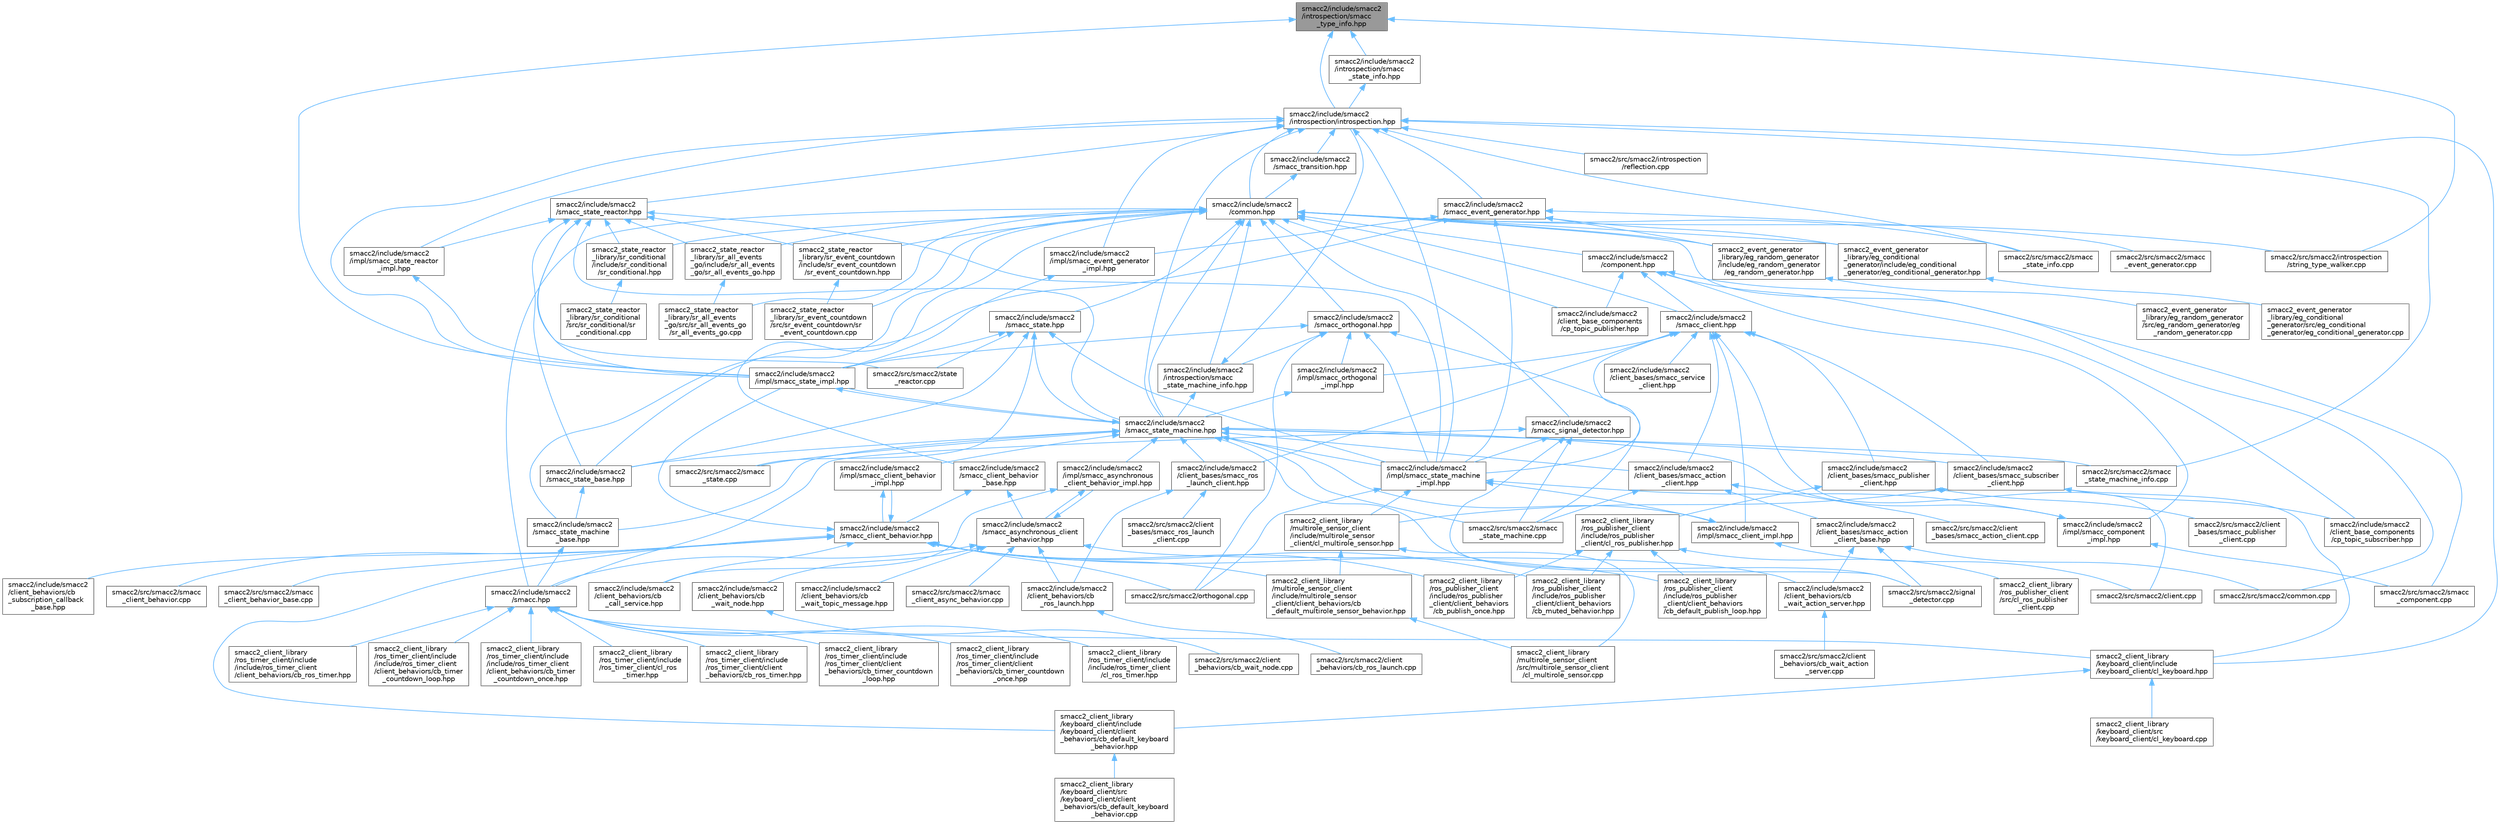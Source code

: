 digraph "smacc2/include/smacc2/introspection/smacc_type_info.hpp"
{
 // LATEX_PDF_SIZE
  bgcolor="transparent";
  edge [fontname=Helvetica,fontsize=10,labelfontname=Helvetica,labelfontsize=10];
  node [fontname=Helvetica,fontsize=10,shape=box,height=0.2,width=0.4];
  Node1 [label="smacc2/include/smacc2\l/introspection/smacc\l_type_info.hpp",height=0.2,width=0.4,color="gray40", fillcolor="grey60", style="filled", fontcolor="black",tooltip=" "];
  Node1 -> Node2 [dir="back",color="steelblue1",style="solid"];
  Node2 [label="smacc2/include/smacc2\l/impl/smacc_state_impl.hpp",height=0.2,width=0.4,color="grey40", fillcolor="white", style="filled",URL="$smacc__state__impl_8hpp.html",tooltip=" "];
  Node2 -> Node3 [dir="back",color="steelblue1",style="solid"];
  Node3 [label="smacc2/include/smacc2\l/smacc_state_machine.hpp",height=0.2,width=0.4,color="grey40", fillcolor="white", style="filled",URL="$smacc__state__machine_8hpp.html",tooltip=" "];
  Node3 -> Node4 [dir="back",color="steelblue1",style="solid"];
  Node4 [label="smacc2/include/smacc2\l/client_bases/smacc_action\l_client.hpp",height=0.2,width=0.4,color="grey40", fillcolor="white", style="filled",URL="$smacc__action__client_8hpp.html",tooltip=" "];
  Node4 -> Node5 [dir="back",color="steelblue1",style="solid"];
  Node5 [label="smacc2/include/smacc2\l/client_bases/smacc_action\l_client_base.hpp",height=0.2,width=0.4,color="grey40", fillcolor="white", style="filled",URL="$smacc__action__client__base_8hpp.html",tooltip=" "];
  Node5 -> Node6 [dir="back",color="steelblue1",style="solid"];
  Node6 [label="smacc2/include/smacc2\l/client_behaviors/cb\l_wait_action_server.hpp",height=0.2,width=0.4,color="grey40", fillcolor="white", style="filled",URL="$cb__wait__action__server_8hpp.html",tooltip=" "];
  Node6 -> Node7 [dir="back",color="steelblue1",style="solid"];
  Node7 [label="smacc2/src/smacc2/client\l_behaviors/cb_wait_action\l_server.cpp",height=0.2,width=0.4,color="grey40", fillcolor="white", style="filled",URL="$cb__wait__action__server_8cpp.html",tooltip=" "];
  Node5 -> Node8 [dir="back",color="steelblue1",style="solid"];
  Node8 [label="smacc2/src/smacc2/common.cpp",height=0.2,width=0.4,color="grey40", fillcolor="white", style="filled",URL="$common_8cpp.html",tooltip=" "];
  Node5 -> Node9 [dir="back",color="steelblue1",style="solid"];
  Node9 [label="smacc2/src/smacc2/signal\l_detector.cpp",height=0.2,width=0.4,color="grey40", fillcolor="white", style="filled",URL="$signal__detector_8cpp.html",tooltip=" "];
  Node4 -> Node10 [dir="back",color="steelblue1",style="solid"];
  Node10 [label="smacc2/src/smacc2/client\l_bases/smacc_action_client.cpp",height=0.2,width=0.4,color="grey40", fillcolor="white", style="filled",URL="$smacc__action__client_8cpp.html",tooltip=" "];
  Node4 -> Node11 [dir="back",color="steelblue1",style="solid"];
  Node11 [label="smacc2/src/smacc2/smacc\l_state_machine.cpp",height=0.2,width=0.4,color="grey40", fillcolor="white", style="filled",URL="$smacc__state__machine_8cpp.html",tooltip=" "];
  Node3 -> Node12 [dir="back",color="steelblue1",style="solid"];
  Node12 [label="smacc2/include/smacc2\l/client_bases/smacc_ros\l_launch_client.hpp",height=0.2,width=0.4,color="grey40", fillcolor="white", style="filled",URL="$smacc__ros__launch__client_8hpp.html",tooltip=" "];
  Node12 -> Node13 [dir="back",color="steelblue1",style="solid"];
  Node13 [label="smacc2/include/smacc2\l/client_behaviors/cb\l_ros_launch.hpp",height=0.2,width=0.4,color="grey40", fillcolor="white", style="filled",URL="$cb__ros__launch_8hpp.html",tooltip=" "];
  Node13 -> Node14 [dir="back",color="steelblue1",style="solid"];
  Node14 [label="smacc2/src/smacc2/client\l_behaviors/cb_ros_launch.cpp",height=0.2,width=0.4,color="grey40", fillcolor="white", style="filled",URL="$cb__ros__launch_8cpp.html",tooltip=" "];
  Node12 -> Node15 [dir="back",color="steelblue1",style="solid"];
  Node15 [label="smacc2/src/smacc2/client\l_bases/smacc_ros_launch\l_client.cpp",height=0.2,width=0.4,color="grey40", fillcolor="white", style="filled",URL="$smacc__ros__launch__client_8cpp.html",tooltip=" "];
  Node3 -> Node16 [dir="back",color="steelblue1",style="solid"];
  Node16 [label="smacc2/include/smacc2\l/client_bases/smacc_subscriber\l_client.hpp",height=0.2,width=0.4,color="grey40", fillcolor="white", style="filled",URL="$smacc__subscriber__client_8hpp.html",tooltip=" "];
  Node16 -> Node17 [dir="back",color="steelblue1",style="solid"];
  Node17 [label="smacc2/include/smacc2\l/client_base_components\l/cp_topic_subscriber.hpp",height=0.2,width=0.4,color="grey40", fillcolor="white", style="filled",URL="$cp__topic__subscriber_8hpp.html",tooltip=" "];
  Node16 -> Node18 [dir="back",color="steelblue1",style="solid"];
  Node18 [label="smacc2_client_library\l/keyboard_client/include\l/keyboard_client/cl_keyboard.hpp",height=0.2,width=0.4,color="grey40", fillcolor="white", style="filled",URL="$cl__keyboard_8hpp.html",tooltip=" "];
  Node18 -> Node19 [dir="back",color="steelblue1",style="solid"];
  Node19 [label="smacc2_client_library\l/keyboard_client/include\l/keyboard_client/client\l_behaviors/cb_default_keyboard\l_behavior.hpp",height=0.2,width=0.4,color="grey40", fillcolor="white", style="filled",URL="$cb__default__keyboard__behavior_8hpp.html",tooltip=" "];
  Node19 -> Node20 [dir="back",color="steelblue1",style="solid"];
  Node20 [label="smacc2_client_library\l/keyboard_client/src\l/keyboard_client/client\l_behaviors/cb_default_keyboard\l_behavior.cpp",height=0.2,width=0.4,color="grey40", fillcolor="white", style="filled",URL="$cb__default__keyboard__behavior_8cpp.html",tooltip=" "];
  Node18 -> Node21 [dir="back",color="steelblue1",style="solid"];
  Node21 [label="smacc2_client_library\l/keyboard_client/src\l/keyboard_client/cl_keyboard.cpp",height=0.2,width=0.4,color="grey40", fillcolor="white", style="filled",URL="$cl__keyboard_8cpp.html",tooltip=" "];
  Node16 -> Node22 [dir="back",color="steelblue1",style="solid"];
  Node22 [label="smacc2_client_library\l/multirole_sensor_client\l/include/multirole_sensor\l_client/cl_multirole_sensor.hpp",height=0.2,width=0.4,color="grey40", fillcolor="white", style="filled",URL="$cl__multirole__sensor_8hpp.html",tooltip=" "];
  Node22 -> Node23 [dir="back",color="steelblue1",style="solid"];
  Node23 [label="smacc2_client_library\l/multirole_sensor_client\l/include/multirole_sensor\l_client/client_behaviors/cb\l_default_multirole_sensor_behavior.hpp",height=0.2,width=0.4,color="grey40", fillcolor="white", style="filled",URL="$cb__default__multirole__sensor__behavior_8hpp.html",tooltip=" "];
  Node23 -> Node24 [dir="back",color="steelblue1",style="solid"];
  Node24 [label="smacc2_client_library\l/multirole_sensor_client\l/src/multirole_sensor_client\l/cl_multirole_sensor.cpp",height=0.2,width=0.4,color="grey40", fillcolor="white", style="filled",URL="$cl__multirole__sensor_8cpp.html",tooltip=" "];
  Node22 -> Node24 [dir="back",color="steelblue1",style="solid"];
  Node3 -> Node25 [dir="back",color="steelblue1",style="solid"];
  Node25 [label="smacc2/include/smacc2\l/impl/smacc_asynchronous\l_client_behavior_impl.hpp",height=0.2,width=0.4,color="grey40", fillcolor="white", style="filled",URL="$smacc__asynchronous__client__behavior__impl_8hpp.html",tooltip=" "];
  Node25 -> Node26 [dir="back",color="steelblue1",style="solid"];
  Node26 [label="smacc2/include/smacc2\l/client_behaviors/cb\l_call_service.hpp",height=0.2,width=0.4,color="grey40", fillcolor="white", style="filled",URL="$cb__call__service_8hpp.html",tooltip=" "];
  Node25 -> Node27 [dir="back",color="steelblue1",style="solid"];
  Node27 [label="smacc2/include/smacc2\l/smacc_asynchronous_client\l_behavior.hpp",height=0.2,width=0.4,color="grey40", fillcolor="white", style="filled",URL="$smacc__asynchronous__client__behavior_8hpp.html",tooltip=" "];
  Node27 -> Node13 [dir="back",color="steelblue1",style="solid"];
  Node27 -> Node6 [dir="back",color="steelblue1",style="solid"];
  Node27 -> Node28 [dir="back",color="steelblue1",style="solid"];
  Node28 [label="smacc2/include/smacc2\l/client_behaviors/cb\l_wait_node.hpp",height=0.2,width=0.4,color="grey40", fillcolor="white", style="filled",URL="$cb__wait__node_8hpp.html",tooltip=" "];
  Node28 -> Node29 [dir="back",color="steelblue1",style="solid"];
  Node29 [label="smacc2/src/smacc2/client\l_behaviors/cb_wait_node.cpp",height=0.2,width=0.4,color="grey40", fillcolor="white", style="filled",URL="$cb__wait__node_8cpp.html",tooltip=" "];
  Node27 -> Node30 [dir="back",color="steelblue1",style="solid"];
  Node30 [label="smacc2/include/smacc2\l/client_behaviors/cb\l_wait_topic_message.hpp",height=0.2,width=0.4,color="grey40", fillcolor="white", style="filled",URL="$cb__wait__topic__message_8hpp.html",tooltip=" "];
  Node27 -> Node25 [dir="back",color="steelblue1",style="solid"];
  Node27 -> Node31 [dir="back",color="steelblue1",style="solid"];
  Node31 [label="smacc2/include/smacc2\l/smacc.hpp",height=0.2,width=0.4,color="grey40", fillcolor="white", style="filled",URL="$smacc_8hpp.html",tooltip=" "];
  Node31 -> Node18 [dir="back",color="steelblue1",style="solid"];
  Node31 -> Node32 [dir="back",color="steelblue1",style="solid"];
  Node32 [label="smacc2_client_library\l/ros_timer_client/include\l/include/ros_timer_client\l/cl_ros_timer.hpp",height=0.2,width=0.4,color="grey40", fillcolor="white", style="filled",URL="$include_2ros__timer__client_2cl__ros__timer_8hpp.html",tooltip=" "];
  Node31 -> Node33 [dir="back",color="steelblue1",style="solid"];
  Node33 [label="smacc2_client_library\l/ros_timer_client/include\l/include/ros_timer_client\l/client_behaviors/cb_ros_timer.hpp",height=0.2,width=0.4,color="grey40", fillcolor="white", style="filled",URL="$include_2ros__timer__client_2client__behaviors_2cb__ros__timer_8hpp.html",tooltip=" "];
  Node31 -> Node34 [dir="back",color="steelblue1",style="solid"];
  Node34 [label="smacc2_client_library\l/ros_timer_client/include\l/include/ros_timer_client\l/client_behaviors/cb_timer\l_countdown_loop.hpp",height=0.2,width=0.4,color="grey40", fillcolor="white", style="filled",URL="$include_2ros__timer__client_2client__behaviors_2cb__timer__countdown__loop_8hpp.html",tooltip=" "];
  Node31 -> Node35 [dir="back",color="steelblue1",style="solid"];
  Node35 [label="smacc2_client_library\l/ros_timer_client/include\l/include/ros_timer_client\l/client_behaviors/cb_timer\l_countdown_once.hpp",height=0.2,width=0.4,color="grey40", fillcolor="white", style="filled",URL="$include_2ros__timer__client_2client__behaviors_2cb__timer__countdown__once_8hpp.html",tooltip=" "];
  Node31 -> Node36 [dir="back",color="steelblue1",style="solid"];
  Node36 [label="smacc2_client_library\l/ros_timer_client/include\l/ros_timer_client/cl_ros\l_timer.hpp",height=0.2,width=0.4,color="grey40", fillcolor="white", style="filled",URL="$ros__timer__client_2cl__ros__timer_8hpp.html",tooltip=" "];
  Node31 -> Node37 [dir="back",color="steelblue1",style="solid"];
  Node37 [label="smacc2_client_library\l/ros_timer_client/include\l/ros_timer_client/client\l_behaviors/cb_ros_timer.hpp",height=0.2,width=0.4,color="grey40", fillcolor="white", style="filled",URL="$ros__timer__client_2client__behaviors_2cb__ros__timer_8hpp.html",tooltip=" "];
  Node31 -> Node38 [dir="back",color="steelblue1",style="solid"];
  Node38 [label="smacc2_client_library\l/ros_timer_client/include\l/ros_timer_client/client\l_behaviors/cb_timer_countdown\l_loop.hpp",height=0.2,width=0.4,color="grey40", fillcolor="white", style="filled",URL="$ros__timer__client_2client__behaviors_2cb__timer__countdown__loop_8hpp.html",tooltip=" "];
  Node31 -> Node39 [dir="back",color="steelblue1",style="solid"];
  Node39 [label="smacc2_client_library\l/ros_timer_client/include\l/ros_timer_client/client\l_behaviors/cb_timer_countdown\l_once.hpp",height=0.2,width=0.4,color="grey40", fillcolor="white", style="filled",URL="$ros__timer__client_2client__behaviors_2cb__timer__countdown__once_8hpp.html",tooltip=" "];
  Node27 -> Node40 [dir="back",color="steelblue1",style="solid"];
  Node40 [label="smacc2/src/smacc2/smacc\l_client_async_behavior.cpp",height=0.2,width=0.4,color="grey40", fillcolor="white", style="filled",URL="$smacc__client__async__behavior_8cpp.html",tooltip=" "];
  Node3 -> Node41 [dir="back",color="steelblue1",style="solid"];
  Node41 [label="smacc2/include/smacc2\l/impl/smacc_client_behavior\l_impl.hpp",height=0.2,width=0.4,color="grey40", fillcolor="white", style="filled",URL="$smacc__client__behavior__impl_8hpp.html",tooltip=" "];
  Node41 -> Node42 [dir="back",color="steelblue1",style="solid"];
  Node42 [label="smacc2/include/smacc2\l/smacc_client_behavior.hpp",height=0.2,width=0.4,color="grey40", fillcolor="white", style="filled",URL="$smacc__client__behavior_8hpp.html",tooltip=" "];
  Node42 -> Node26 [dir="back",color="steelblue1",style="solid"];
  Node42 -> Node43 [dir="back",color="steelblue1",style="solid"];
  Node43 [label="smacc2/include/smacc2\l/client_behaviors/cb\l_subscription_callback\l_base.hpp",height=0.2,width=0.4,color="grey40", fillcolor="white", style="filled",URL="$cb__subscription__callback__base_8hpp.html",tooltip=" "];
  Node42 -> Node41 [dir="back",color="steelblue1",style="solid"];
  Node42 -> Node2 [dir="back",color="steelblue1",style="solid"];
  Node42 -> Node44 [dir="back",color="steelblue1",style="solid"];
  Node44 [label="smacc2/src/smacc2/orthogonal.cpp",height=0.2,width=0.4,color="grey40", fillcolor="white", style="filled",URL="$orthogonal_8cpp.html",tooltip=" "];
  Node42 -> Node45 [dir="back",color="steelblue1",style="solid"];
  Node45 [label="smacc2/src/smacc2/smacc\l_client_behavior.cpp",height=0.2,width=0.4,color="grey40", fillcolor="white", style="filled",URL="$smacc__client__behavior_8cpp.html",tooltip=" "];
  Node42 -> Node46 [dir="back",color="steelblue1",style="solid"];
  Node46 [label="smacc2/src/smacc2/smacc\l_client_behavior_base.cpp",height=0.2,width=0.4,color="grey40", fillcolor="white", style="filled",URL="$smacc__client__behavior__base_8cpp.html",tooltip=" "];
  Node42 -> Node19 [dir="back",color="steelblue1",style="solid"];
  Node42 -> Node23 [dir="back",color="steelblue1",style="solid"];
  Node42 -> Node47 [dir="back",color="steelblue1",style="solid"];
  Node47 [label="smacc2_client_library\l/ros_publisher_client\l/include/ros_publisher\l_client/client_behaviors\l/cb_default_publish_loop.hpp",height=0.2,width=0.4,color="grey40", fillcolor="white", style="filled",URL="$cb__default__publish__loop_8hpp.html",tooltip=" "];
  Node42 -> Node48 [dir="back",color="steelblue1",style="solid"];
  Node48 [label="smacc2_client_library\l/ros_publisher_client\l/include/ros_publisher\l_client/client_behaviors\l/cb_muted_behavior.hpp",height=0.2,width=0.4,color="grey40", fillcolor="white", style="filled",URL="$cb__muted__behavior_8hpp.html",tooltip=" "];
  Node42 -> Node49 [dir="back",color="steelblue1",style="solid"];
  Node49 [label="smacc2_client_library\l/ros_publisher_client\l/include/ros_publisher\l_client/client_behaviors\l/cb_publish_once.hpp",height=0.2,width=0.4,color="grey40", fillcolor="white", style="filled",URL="$cb__publish__once_8hpp.html",tooltip=" "];
  Node3 -> Node2 [dir="back",color="steelblue1",style="solid"];
  Node3 -> Node50 [dir="back",color="steelblue1",style="solid"];
  Node50 [label="smacc2/include/smacc2\l/impl/smacc_state_machine\l_impl.hpp",height=0.2,width=0.4,color="grey40", fillcolor="white", style="filled",URL="$smacc__state__machine__impl_8hpp.html",tooltip=" "];
  Node50 -> Node51 [dir="back",color="steelblue1",style="solid"];
  Node51 [label="smacc2/include/smacc2\l/impl/smacc_client_impl.hpp",height=0.2,width=0.4,color="grey40", fillcolor="white", style="filled",URL="$smacc__client__impl_8hpp.html",tooltip=" "];
  Node51 -> Node3 [dir="back",color="steelblue1",style="solid"];
  Node51 -> Node52 [dir="back",color="steelblue1",style="solid"];
  Node52 [label="smacc2/src/smacc2/client.cpp",height=0.2,width=0.4,color="grey40", fillcolor="white", style="filled",URL="$client_8cpp.html",tooltip=" "];
  Node50 -> Node53 [dir="back",color="steelblue1",style="solid"];
  Node53 [label="smacc2/include/smacc2\l/impl/smacc_component\l_impl.hpp",height=0.2,width=0.4,color="grey40", fillcolor="white", style="filled",URL="$smacc__component__impl_8hpp.html",tooltip=" "];
  Node53 -> Node3 [dir="back",color="steelblue1",style="solid"];
  Node53 -> Node54 [dir="back",color="steelblue1",style="solid"];
  Node54 [label="smacc2/src/smacc2/smacc\l_component.cpp",height=0.2,width=0.4,color="grey40", fillcolor="white", style="filled",URL="$smacc__component_8cpp.html",tooltip=" "];
  Node50 -> Node44 [dir="back",color="steelblue1",style="solid"];
  Node50 -> Node22 [dir="back",color="steelblue1",style="solid"];
  Node3 -> Node55 [dir="back",color="steelblue1",style="solid"];
  Node55 [label="smacc2/include/smacc2\l/smacc_state_base.hpp",height=0.2,width=0.4,color="grey40", fillcolor="white", style="filled",URL="$smacc__state__base_8hpp.html",tooltip=" "];
  Node55 -> Node56 [dir="back",color="steelblue1",style="solid"];
  Node56 [label="smacc2/include/smacc2\l/smacc_state_machine\l_base.hpp",height=0.2,width=0.4,color="grey40", fillcolor="white", style="filled",URL="$smacc__state__machine__base_8hpp.html",tooltip=" "];
  Node56 -> Node31 [dir="back",color="steelblue1",style="solid"];
  Node3 -> Node56 [dir="back",color="steelblue1",style="solid"];
  Node3 -> Node9 [dir="back",color="steelblue1",style="solid"];
  Node3 -> Node57 [dir="back",color="steelblue1",style="solid"];
  Node57 [label="smacc2/src/smacc2/smacc\l_state.cpp",height=0.2,width=0.4,color="grey40", fillcolor="white", style="filled",URL="$smacc__state_8cpp.html",tooltip=" "];
  Node3 -> Node11 [dir="back",color="steelblue1",style="solid"];
  Node3 -> Node58 [dir="back",color="steelblue1",style="solid"];
  Node58 [label="smacc2/src/smacc2/smacc\l_state_machine_info.cpp",height=0.2,width=0.4,color="grey40", fillcolor="white", style="filled",URL="$smacc__state__machine__info_8cpp.html",tooltip=" "];
  Node1 -> Node59 [dir="back",color="steelblue1",style="solid"];
  Node59 [label="smacc2/include/smacc2\l/introspection/introspection.hpp",height=0.2,width=0.4,color="grey40", fillcolor="white", style="filled",URL="$introspection_8hpp.html",tooltip=" "];
  Node59 -> Node60 [dir="back",color="steelblue1",style="solid"];
  Node60 [label="smacc2/include/smacc2\l/common.hpp",height=0.2,width=0.4,color="grey40", fillcolor="white", style="filled",URL="$common_8hpp.html",tooltip=" "];
  Node60 -> Node61 [dir="back",color="steelblue1",style="solid"];
  Node61 [label="smacc2/include/smacc2\l/client_base_components\l/cp_topic_publisher.hpp",height=0.2,width=0.4,color="grey40", fillcolor="white", style="filled",URL="$cp__topic__publisher_8hpp.html",tooltip=" "];
  Node60 -> Node62 [dir="back",color="steelblue1",style="solid"];
  Node62 [label="smacc2/include/smacc2\l/component.hpp",height=0.2,width=0.4,color="grey40", fillcolor="white", style="filled",URL="$component_8hpp.html",tooltip=" "];
  Node62 -> Node61 [dir="back",color="steelblue1",style="solid"];
  Node62 -> Node17 [dir="back",color="steelblue1",style="solid"];
  Node62 -> Node53 [dir="back",color="steelblue1",style="solid"];
  Node62 -> Node63 [dir="back",color="steelblue1",style="solid"];
  Node63 [label="smacc2/include/smacc2\l/smacc_client.hpp",height=0.2,width=0.4,color="grey40", fillcolor="white", style="filled",URL="$smacc__client_8hpp.html",tooltip=" "];
  Node63 -> Node4 [dir="back",color="steelblue1",style="solid"];
  Node63 -> Node64 [dir="back",color="steelblue1",style="solid"];
  Node64 [label="smacc2/include/smacc2\l/client_bases/smacc_publisher\l_client.hpp",height=0.2,width=0.4,color="grey40", fillcolor="white", style="filled",URL="$smacc__publisher__client_8hpp.html",tooltip=" "];
  Node64 -> Node65 [dir="back",color="steelblue1",style="solid"];
  Node65 [label="smacc2/src/smacc2/client\l_bases/smacc_publisher\l_client.cpp",height=0.2,width=0.4,color="grey40", fillcolor="white", style="filled",URL="$smacc__publisher__client_8cpp.html",tooltip=" "];
  Node64 -> Node66 [dir="back",color="steelblue1",style="solid"];
  Node66 [label="smacc2_client_library\l/ros_publisher_client\l/include/ros_publisher\l_client/cl_ros_publisher.hpp",height=0.2,width=0.4,color="grey40", fillcolor="white", style="filled",URL="$cl__ros__publisher_8hpp.html",tooltip=" "];
  Node66 -> Node47 [dir="back",color="steelblue1",style="solid"];
  Node66 -> Node48 [dir="back",color="steelblue1",style="solid"];
  Node66 -> Node49 [dir="back",color="steelblue1",style="solid"];
  Node66 -> Node67 [dir="back",color="steelblue1",style="solid"];
  Node67 [label="smacc2_client_library\l/ros_publisher_client\l/src/cl_ros_publisher\l_client.cpp",height=0.2,width=0.4,color="grey40", fillcolor="white", style="filled",URL="$cl__ros__publisher__client_8cpp.html",tooltip=" "];
  Node63 -> Node12 [dir="back",color="steelblue1",style="solid"];
  Node63 -> Node68 [dir="back",color="steelblue1",style="solid"];
  Node68 [label="smacc2/include/smacc2\l/client_bases/smacc_service\l_client.hpp",height=0.2,width=0.4,color="grey40", fillcolor="white", style="filled",URL="$smacc__service__client_8hpp.html",tooltip=" "];
  Node63 -> Node16 [dir="back",color="steelblue1",style="solid"];
  Node63 -> Node51 [dir="back",color="steelblue1",style="solid"];
  Node63 -> Node69 [dir="back",color="steelblue1",style="solid"];
  Node69 [label="smacc2/include/smacc2\l/impl/smacc_orthogonal\l_impl.hpp",height=0.2,width=0.4,color="grey40", fillcolor="white", style="filled",URL="$smacc__orthogonal__impl_8hpp.html",tooltip=" "];
  Node69 -> Node3 [dir="back",color="steelblue1",style="solid"];
  Node63 -> Node50 [dir="back",color="steelblue1",style="solid"];
  Node63 -> Node52 [dir="back",color="steelblue1",style="solid"];
  Node62 -> Node54 [dir="back",color="steelblue1",style="solid"];
  Node60 -> Node70 [dir="back",color="steelblue1",style="solid"];
  Node70 [label="smacc2/include/smacc2\l/introspection/smacc\l_state_machine_info.hpp",height=0.2,width=0.4,color="grey40", fillcolor="white", style="filled",URL="$smacc__state__machine__info_8hpp.html",tooltip=" "];
  Node70 -> Node59 [dir="back",color="steelblue1",style="solid"];
  Node70 -> Node3 [dir="back",color="steelblue1",style="solid"];
  Node60 -> Node31 [dir="back",color="steelblue1",style="solid"];
  Node60 -> Node63 [dir="back",color="steelblue1",style="solid"];
  Node60 -> Node71 [dir="back",color="steelblue1",style="solid"];
  Node71 [label="smacc2/include/smacc2\l/smacc_client_behavior\l_base.hpp",height=0.2,width=0.4,color="grey40", fillcolor="white", style="filled",URL="$smacc__client__behavior__base_8hpp.html",tooltip=" "];
  Node71 -> Node27 [dir="back",color="steelblue1",style="solid"];
  Node71 -> Node42 [dir="back",color="steelblue1",style="solid"];
  Node60 -> Node72 [dir="back",color="steelblue1",style="solid"];
  Node72 [label="smacc2/include/smacc2\l/smacc_orthogonal.hpp",height=0.2,width=0.4,color="grey40", fillcolor="white", style="filled",URL="$smacc__orthogonal_8hpp.html",tooltip=" "];
  Node72 -> Node69 [dir="back",color="steelblue1",style="solid"];
  Node72 -> Node2 [dir="back",color="steelblue1",style="solid"];
  Node72 -> Node50 [dir="back",color="steelblue1",style="solid"];
  Node72 -> Node70 [dir="back",color="steelblue1",style="solid"];
  Node72 -> Node44 [dir="back",color="steelblue1",style="solid"];
  Node72 -> Node11 [dir="back",color="steelblue1",style="solid"];
  Node60 -> Node73 [dir="back",color="steelblue1",style="solid"];
  Node73 [label="smacc2/include/smacc2\l/smacc_signal_detector.hpp",height=0.2,width=0.4,color="grey40", fillcolor="white", style="filled",URL="$smacc__signal__detector_8hpp.html",tooltip=" "];
  Node73 -> Node50 [dir="back",color="steelblue1",style="solid"];
  Node73 -> Node31 [dir="back",color="steelblue1",style="solid"];
  Node73 -> Node9 [dir="back",color="steelblue1",style="solid"];
  Node73 -> Node11 [dir="back",color="steelblue1",style="solid"];
  Node60 -> Node74 [dir="back",color="steelblue1",style="solid"];
  Node74 [label="smacc2/include/smacc2\l/smacc_state.hpp",height=0.2,width=0.4,color="grey40", fillcolor="white", style="filled",URL="$smacc__state_8hpp.html",tooltip=" "];
  Node74 -> Node2 [dir="back",color="steelblue1",style="solid"];
  Node74 -> Node50 [dir="back",color="steelblue1",style="solid"];
  Node74 -> Node55 [dir="back",color="steelblue1",style="solid"];
  Node74 -> Node3 [dir="back",color="steelblue1",style="solid"];
  Node74 -> Node57 [dir="back",color="steelblue1",style="solid"];
  Node74 -> Node75 [dir="back",color="steelblue1",style="solid"];
  Node75 [label="smacc2/src/smacc2/state\l_reactor.cpp",height=0.2,width=0.4,color="grey40", fillcolor="white", style="filled",URL="$state__reactor_8cpp.html",tooltip=" "];
  Node60 -> Node3 [dir="back",color="steelblue1",style="solid"];
  Node60 -> Node56 [dir="back",color="steelblue1",style="solid"];
  Node60 -> Node8 [dir="back",color="steelblue1",style="solid"];
  Node60 -> Node76 [dir="back",color="steelblue1",style="solid"];
  Node76 [label="smacc2/src/smacc2/introspection\l/string_type_walker.cpp",height=0.2,width=0.4,color="grey40", fillcolor="white", style="filled",URL="$string__type__walker_8cpp.html",tooltip=" "];
  Node60 -> Node77 [dir="back",color="steelblue1",style="solid"];
  Node77 [label="smacc2/src/smacc2/smacc\l_state_info.cpp",height=0.2,width=0.4,color="grey40", fillcolor="white", style="filled",URL="$smacc__state__info_8cpp.html",tooltip=" "];
  Node60 -> Node78 [dir="back",color="steelblue1",style="solid"];
  Node78 [label="smacc2_event_generator\l_library/eg_conditional\l_generator/include/eg_conditional\l_generator/eg_conditional_generator.hpp",height=0.2,width=0.4,color="grey40", fillcolor="white", style="filled",URL="$eg__conditional__generator_8hpp.html",tooltip=" "];
  Node78 -> Node79 [dir="back",color="steelblue1",style="solid"];
  Node79 [label="smacc2_event_generator\l_library/eg_conditional\l_generator/src/eg_conditional\l_generator/eg_conditional_generator.cpp",height=0.2,width=0.4,color="grey40", fillcolor="white", style="filled",URL="$eg__conditional__generator_8cpp.html",tooltip=" "];
  Node60 -> Node80 [dir="back",color="steelblue1",style="solid"];
  Node80 [label="smacc2_event_generator\l_library/eg_random_generator\l/include/eg_random_generator\l/eg_random_generator.hpp",height=0.2,width=0.4,color="grey40", fillcolor="white", style="filled",URL="$eg__random__generator_8hpp.html",tooltip=" "];
  Node80 -> Node81 [dir="back",color="steelblue1",style="solid"];
  Node81 [label="smacc2_event_generator\l_library/eg_random_generator\l/src/eg_random_generator/eg\l_random_generator.cpp",height=0.2,width=0.4,color="grey40", fillcolor="white", style="filled",URL="$eg__random__generator_8cpp.html",tooltip=" "];
  Node60 -> Node82 [dir="back",color="steelblue1",style="solid"];
  Node82 [label="smacc2_state_reactor\l_library/sr_all_events\l_go/include/sr_all_events\l_go/sr_all_events_go.hpp",height=0.2,width=0.4,color="grey40", fillcolor="white", style="filled",URL="$sr__all__events__go_8hpp.html",tooltip=" "];
  Node82 -> Node83 [dir="back",color="steelblue1",style="solid"];
  Node83 [label="smacc2_state_reactor\l_library/sr_all_events\l_go/src/sr_all_events_go\l/sr_all_events_go.cpp",height=0.2,width=0.4,color="grey40", fillcolor="white", style="filled",URL="$sr__all__events__go_8cpp.html",tooltip=" "];
  Node60 -> Node83 [dir="back",color="steelblue1",style="solid"];
  Node60 -> Node84 [dir="back",color="steelblue1",style="solid"];
  Node84 [label="smacc2_state_reactor\l_library/sr_conditional\l/include/sr_conditional\l/sr_conditional.hpp",height=0.2,width=0.4,color="grey40", fillcolor="white", style="filled",URL="$sr__conditional_8hpp.html",tooltip=" "];
  Node84 -> Node85 [dir="back",color="steelblue1",style="solid"];
  Node85 [label="smacc2_state_reactor\l_library/sr_conditional\l/src/sr_conditional/sr\l_conditional.cpp",height=0.2,width=0.4,color="grey40", fillcolor="white", style="filled",URL="$sr__conditional_8cpp.html",tooltip=" "];
  Node60 -> Node86 [dir="back",color="steelblue1",style="solid"];
  Node86 [label="smacc2_state_reactor\l_library/sr_event_countdown\l/include/sr_event_countdown\l/sr_event_countdown.hpp",height=0.2,width=0.4,color="grey40", fillcolor="white", style="filled",URL="$sr__event__countdown_8hpp.html",tooltip=" "];
  Node86 -> Node87 [dir="back",color="steelblue1",style="solid"];
  Node87 [label="smacc2_state_reactor\l_library/sr_event_countdown\l/src/sr_event_countdown/sr\l_event_countdown.cpp",height=0.2,width=0.4,color="grey40", fillcolor="white", style="filled",URL="$sr__event__countdown_8cpp.html",tooltip=" "];
  Node60 -> Node87 [dir="back",color="steelblue1",style="solid"];
  Node59 -> Node88 [dir="back",color="steelblue1",style="solid"];
  Node88 [label="smacc2/include/smacc2\l/impl/smacc_event_generator\l_impl.hpp",height=0.2,width=0.4,color="grey40", fillcolor="white", style="filled",URL="$smacc__event__generator__impl_8hpp.html",tooltip=" "];
  Node88 -> Node2 [dir="back",color="steelblue1",style="solid"];
  Node59 -> Node2 [dir="back",color="steelblue1",style="solid"];
  Node59 -> Node50 [dir="back",color="steelblue1",style="solid"];
  Node59 -> Node89 [dir="back",color="steelblue1",style="solid"];
  Node89 [label="smacc2/include/smacc2\l/impl/smacc_state_reactor\l_impl.hpp",height=0.2,width=0.4,color="grey40", fillcolor="white", style="filled",URL="$smacc__state__reactor__impl_8hpp.html",tooltip=" "];
  Node89 -> Node2 [dir="back",color="steelblue1",style="solid"];
  Node59 -> Node90 [dir="back",color="steelblue1",style="solid"];
  Node90 [label="smacc2/include/smacc2\l/smacc_event_generator.hpp",height=0.2,width=0.4,color="grey40", fillcolor="white", style="filled",URL="$smacc__event__generator_8hpp.html",tooltip=" "];
  Node90 -> Node88 [dir="back",color="steelblue1",style="solid"];
  Node90 -> Node50 [dir="back",color="steelblue1",style="solid"];
  Node90 -> Node55 [dir="back",color="steelblue1",style="solid"];
  Node90 -> Node91 [dir="back",color="steelblue1",style="solid"];
  Node91 [label="smacc2/src/smacc2/smacc\l_event_generator.cpp",height=0.2,width=0.4,color="grey40", fillcolor="white", style="filled",URL="$smacc__event__generator_8cpp.html",tooltip=" "];
  Node90 -> Node78 [dir="back",color="steelblue1",style="solid"];
  Node90 -> Node80 [dir="back",color="steelblue1",style="solid"];
  Node59 -> Node3 [dir="back",color="steelblue1",style="solid"];
  Node59 -> Node92 [dir="back",color="steelblue1",style="solid"];
  Node92 [label="smacc2/include/smacc2\l/smacc_state_reactor.hpp",height=0.2,width=0.4,color="grey40", fillcolor="white", style="filled",URL="$smacc__state__reactor_8hpp.html",tooltip=" "];
  Node92 -> Node2 [dir="back",color="steelblue1",style="solid"];
  Node92 -> Node50 [dir="back",color="steelblue1",style="solid"];
  Node92 -> Node89 [dir="back",color="steelblue1",style="solid"];
  Node92 -> Node55 [dir="back",color="steelblue1",style="solid"];
  Node92 -> Node3 [dir="back",color="steelblue1",style="solid"];
  Node92 -> Node75 [dir="back",color="steelblue1",style="solid"];
  Node92 -> Node82 [dir="back",color="steelblue1",style="solid"];
  Node92 -> Node84 [dir="back",color="steelblue1",style="solid"];
  Node92 -> Node86 [dir="back",color="steelblue1",style="solid"];
  Node59 -> Node93 [dir="back",color="steelblue1",style="solid"];
  Node93 [label="smacc2/include/smacc2\l/smacc_transition.hpp",height=0.2,width=0.4,color="grey40", fillcolor="white", style="filled",URL="$smacc__transition_8hpp.html",tooltip=" "];
  Node93 -> Node60 [dir="back",color="steelblue1",style="solid"];
  Node59 -> Node94 [dir="back",color="steelblue1",style="solid"];
  Node94 [label="smacc2/src/smacc2/introspection\l/reflection.cpp",height=0.2,width=0.4,color="grey40", fillcolor="white", style="filled",URL="$reflection_8cpp.html",tooltip=" "];
  Node59 -> Node77 [dir="back",color="steelblue1",style="solid"];
  Node59 -> Node58 [dir="back",color="steelblue1",style="solid"];
  Node59 -> Node18 [dir="back",color="steelblue1",style="solid"];
  Node1 -> Node95 [dir="back",color="steelblue1",style="solid"];
  Node95 [label="smacc2/include/smacc2\l/introspection/smacc\l_state_info.hpp",height=0.2,width=0.4,color="grey40", fillcolor="white", style="filled",URL="$smacc__state__info_8hpp.html",tooltip=" "];
  Node95 -> Node59 [dir="back",color="steelblue1",style="solid"];
  Node1 -> Node76 [dir="back",color="steelblue1",style="solid"];
}
